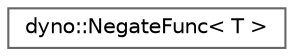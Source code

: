 digraph "Graphical Class Hierarchy"
{
 // LATEX_PDF_SIZE
  bgcolor="transparent";
  edge [fontname=Helvetica,fontsize=10,labelfontname=Helvetica,labelfontsize=10];
  node [fontname=Helvetica,fontsize=10,shape=box,height=0.2,width=0.4];
  rankdir="LR";
  Node0 [id="Node000000",label="dyno::NegateFunc\< T \>",height=0.2,width=0.4,color="grey40", fillcolor="white", style="filled",URL="$structdyno_1_1_negate_func.html",tooltip=" "];
}
